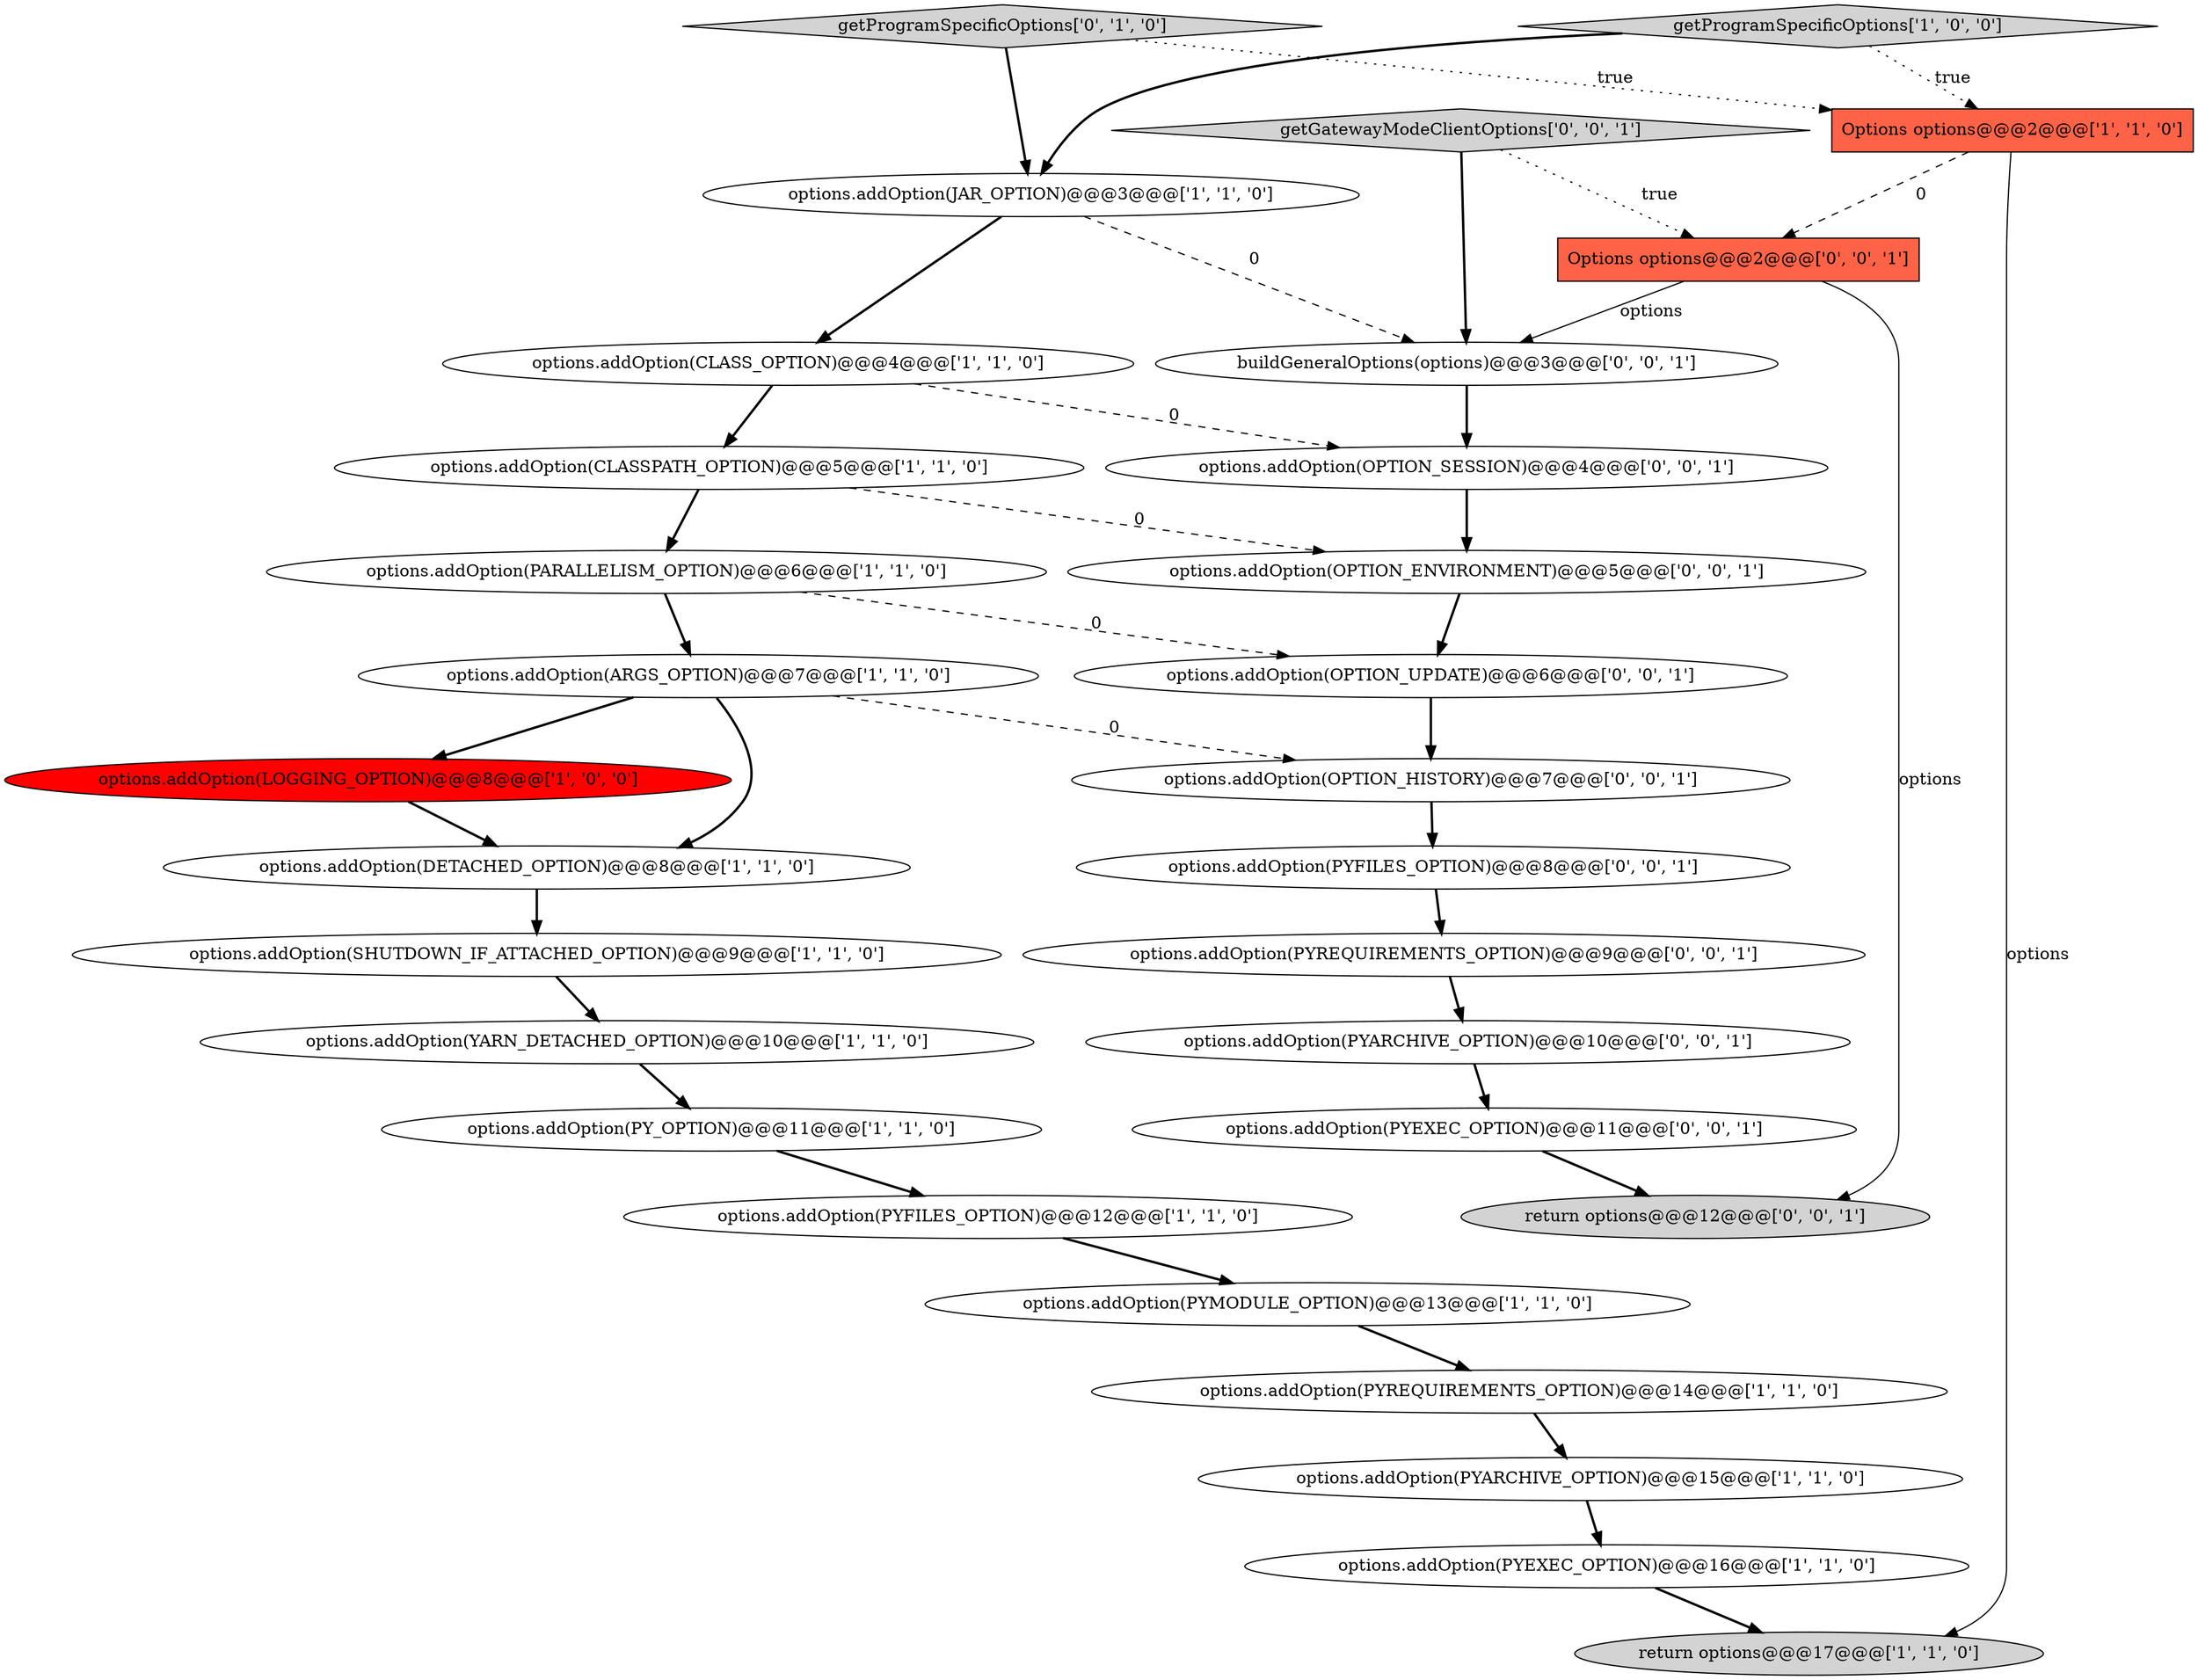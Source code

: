 digraph {
4 [style = filled, label = "options.addOption(PYREQUIREMENTS_OPTION)@@@14@@@['1', '1', '0']", fillcolor = white, shape = ellipse image = "AAA0AAABBB1BBB"];
2 [style = filled, label = "options.addOption(YARN_DETACHED_OPTION)@@@10@@@['1', '1', '0']", fillcolor = white, shape = ellipse image = "AAA0AAABBB1BBB"];
11 [style = filled, label = "options.addOption(PYFILES_OPTION)@@@12@@@['1', '1', '0']", fillcolor = white, shape = ellipse image = "AAA0AAABBB1BBB"];
19 [style = filled, label = "Options options@@@2@@@['0', '0', '1']", fillcolor = tomato, shape = box image = "AAA0AAABBB3BBB"];
27 [style = filled, label = "buildGeneralOptions(options)@@@3@@@['0', '0', '1']", fillcolor = white, shape = ellipse image = "AAA0AAABBB3BBB"];
15 [style = filled, label = "return options@@@17@@@['1', '1', '0']", fillcolor = lightgray, shape = ellipse image = "AAA0AAABBB1BBB"];
21 [style = filled, label = "options.addOption(PYARCHIVE_OPTION)@@@10@@@['0', '0', '1']", fillcolor = white, shape = ellipse image = "AAA0AAABBB3BBB"];
17 [style = filled, label = "options.addOption(SHUTDOWN_IF_ATTACHED_OPTION)@@@9@@@['1', '1', '0']", fillcolor = white, shape = ellipse image = "AAA0AAABBB1BBB"];
10 [style = filled, label = "options.addOption(PY_OPTION)@@@11@@@['1', '1', '0']", fillcolor = white, shape = ellipse image = "AAA0AAABBB1BBB"];
25 [style = filled, label = "options.addOption(OPTION_ENVIRONMENT)@@@5@@@['0', '0', '1']", fillcolor = white, shape = ellipse image = "AAA0AAABBB3BBB"];
0 [style = filled, label = "options.addOption(ARGS_OPTION)@@@7@@@['1', '1', '0']", fillcolor = white, shape = ellipse image = "AAA0AAABBB1BBB"];
22 [style = filled, label = "options.addOption(OPTION_UPDATE)@@@6@@@['0', '0', '1']", fillcolor = white, shape = ellipse image = "AAA0AAABBB3BBB"];
5 [style = filled, label = "options.addOption(CLASSPATH_OPTION)@@@5@@@['1', '1', '0']", fillcolor = white, shape = ellipse image = "AAA0AAABBB1BBB"];
3 [style = filled, label = "options.addOption(PYEXEC_OPTION)@@@16@@@['1', '1', '0']", fillcolor = white, shape = ellipse image = "AAA0AAABBB1BBB"];
20 [style = filled, label = "options.addOption(PYREQUIREMENTS_OPTION)@@@9@@@['0', '0', '1']", fillcolor = white, shape = ellipse image = "AAA0AAABBB3BBB"];
18 [style = filled, label = "getProgramSpecificOptions['0', '1', '0']", fillcolor = lightgray, shape = diamond image = "AAA0AAABBB2BBB"];
16 [style = filled, label = "options.addOption(PYARCHIVE_OPTION)@@@15@@@['1', '1', '0']", fillcolor = white, shape = ellipse image = "AAA0AAABBB1BBB"];
9 [style = filled, label = "options.addOption(JAR_OPTION)@@@3@@@['1', '1', '0']", fillcolor = white, shape = ellipse image = "AAA0AAABBB1BBB"];
1 [style = filled, label = "Options options@@@2@@@['1', '1', '0']", fillcolor = tomato, shape = box image = "AAA0AAABBB1BBB"];
28 [style = filled, label = "return options@@@12@@@['0', '0', '1']", fillcolor = lightgray, shape = ellipse image = "AAA0AAABBB3BBB"];
26 [style = filled, label = "options.addOption(OPTION_HISTORY)@@@7@@@['0', '0', '1']", fillcolor = white, shape = ellipse image = "AAA0AAABBB3BBB"];
23 [style = filled, label = "getGatewayModeClientOptions['0', '0', '1']", fillcolor = lightgray, shape = diamond image = "AAA0AAABBB3BBB"];
29 [style = filled, label = "options.addOption(OPTION_SESSION)@@@4@@@['0', '0', '1']", fillcolor = white, shape = ellipse image = "AAA0AAABBB3BBB"];
24 [style = filled, label = "options.addOption(PYFILES_OPTION)@@@8@@@['0', '0', '1']", fillcolor = white, shape = ellipse image = "AAA0AAABBB3BBB"];
14 [style = filled, label = "getProgramSpecificOptions['1', '0', '0']", fillcolor = lightgray, shape = diamond image = "AAA0AAABBB1BBB"];
8 [style = filled, label = "options.addOption(DETACHED_OPTION)@@@8@@@['1', '1', '0']", fillcolor = white, shape = ellipse image = "AAA0AAABBB1BBB"];
30 [style = filled, label = "options.addOption(PYEXEC_OPTION)@@@11@@@['0', '0', '1']", fillcolor = white, shape = ellipse image = "AAA0AAABBB3BBB"];
6 [style = filled, label = "options.addOption(LOGGING_OPTION)@@@8@@@['1', '0', '0']", fillcolor = red, shape = ellipse image = "AAA1AAABBB1BBB"];
13 [style = filled, label = "options.addOption(PYMODULE_OPTION)@@@13@@@['1', '1', '0']", fillcolor = white, shape = ellipse image = "AAA0AAABBB1BBB"];
12 [style = filled, label = "options.addOption(CLASS_OPTION)@@@4@@@['1', '1', '0']", fillcolor = white, shape = ellipse image = "AAA0AAABBB1BBB"];
7 [style = filled, label = "options.addOption(PARALLELISM_OPTION)@@@6@@@['1', '1', '0']", fillcolor = white, shape = ellipse image = "AAA0AAABBB1BBB"];
16->3 [style = bold, label=""];
22->26 [style = bold, label=""];
1->15 [style = solid, label="options"];
12->5 [style = bold, label=""];
23->27 [style = bold, label=""];
25->22 [style = bold, label=""];
0->6 [style = bold, label=""];
18->1 [style = dotted, label="true"];
1->19 [style = dashed, label="0"];
9->27 [style = dashed, label="0"];
29->25 [style = bold, label=""];
19->27 [style = solid, label="options"];
7->0 [style = bold, label=""];
3->15 [style = bold, label=""];
5->25 [style = dashed, label="0"];
0->26 [style = dashed, label="0"];
21->30 [style = bold, label=""];
23->19 [style = dotted, label="true"];
2->10 [style = bold, label=""];
26->24 [style = bold, label=""];
24->20 [style = bold, label=""];
20->21 [style = bold, label=""];
8->17 [style = bold, label=""];
10->11 [style = bold, label=""];
30->28 [style = bold, label=""];
17->2 [style = bold, label=""];
11->13 [style = bold, label=""];
6->8 [style = bold, label=""];
0->8 [style = bold, label=""];
18->9 [style = bold, label=""];
12->29 [style = dashed, label="0"];
5->7 [style = bold, label=""];
14->9 [style = bold, label=""];
9->12 [style = bold, label=""];
14->1 [style = dotted, label="true"];
27->29 [style = bold, label=""];
19->28 [style = solid, label="options"];
7->22 [style = dashed, label="0"];
4->16 [style = bold, label=""];
13->4 [style = bold, label=""];
}
